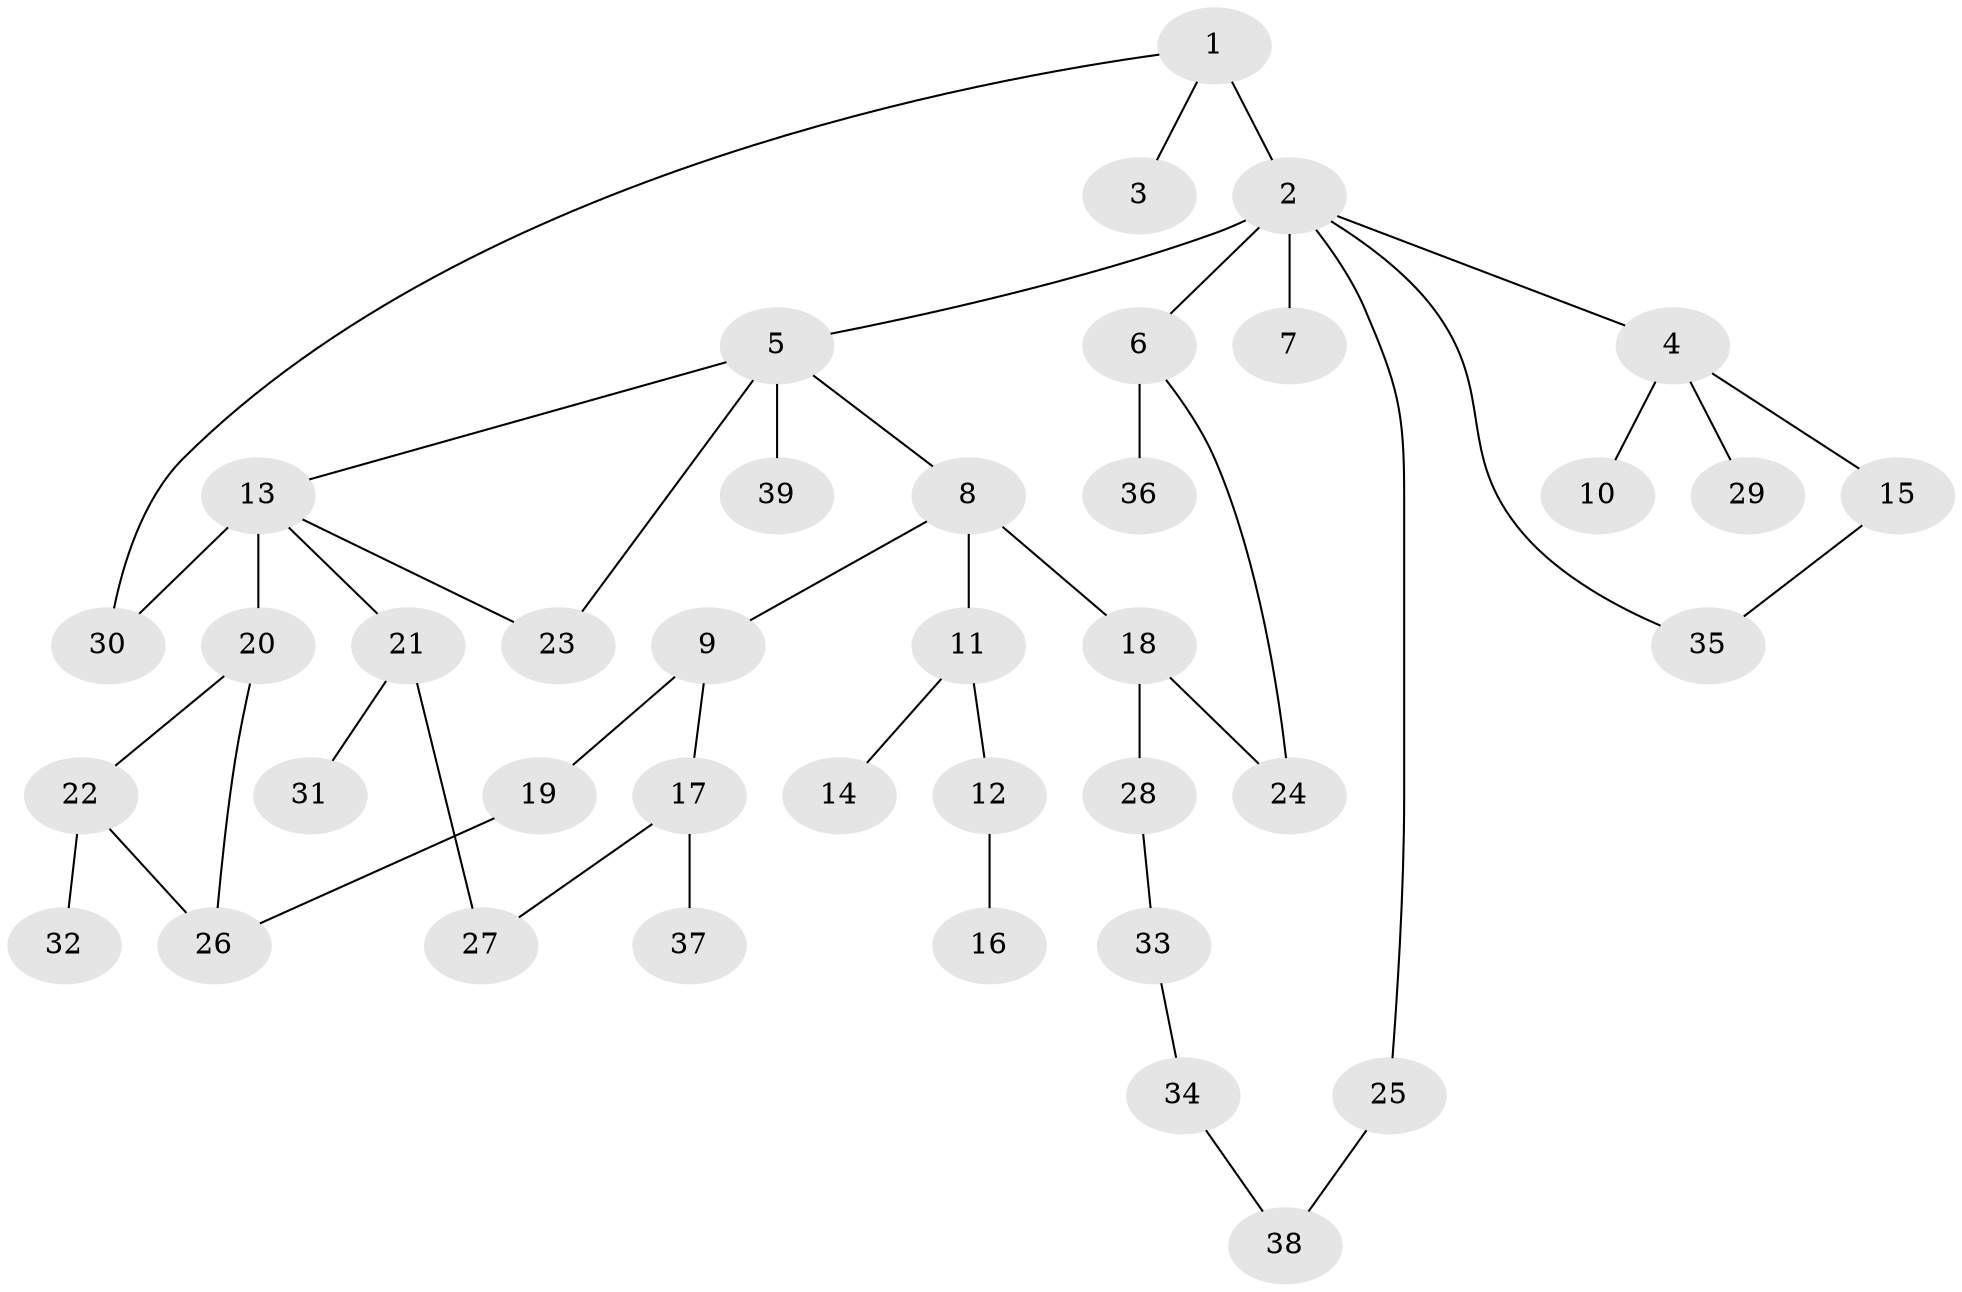 // original degree distribution, {4: 0.1038961038961039, 6: 0.025974025974025976, 2: 0.37662337662337664, 5: 0.03896103896103896, 1: 0.3246753246753247, 3: 0.12987012987012986}
// Generated by graph-tools (version 1.1) at 2025/48/03/04/25 22:48:55]
// undirected, 39 vertices, 46 edges
graph export_dot {
  node [color=gray90,style=filled];
  1;
  2;
  3;
  4;
  5;
  6;
  7;
  8;
  9;
  10;
  11;
  12;
  13;
  14;
  15;
  16;
  17;
  18;
  19;
  20;
  21;
  22;
  23;
  24;
  25;
  26;
  27;
  28;
  29;
  30;
  31;
  32;
  33;
  34;
  35;
  36;
  37;
  38;
  39;
  1 -- 2 [weight=2.0];
  1 -- 3 [weight=1.0];
  1 -- 30 [weight=1.0];
  2 -- 4 [weight=1.0];
  2 -- 5 [weight=1.0];
  2 -- 6 [weight=1.0];
  2 -- 7 [weight=1.0];
  2 -- 25 [weight=1.0];
  2 -- 35 [weight=1.0];
  4 -- 10 [weight=1.0];
  4 -- 15 [weight=1.0];
  4 -- 29 [weight=1.0];
  5 -- 8 [weight=1.0];
  5 -- 13 [weight=1.0];
  5 -- 23 [weight=1.0];
  5 -- 39 [weight=1.0];
  6 -- 24 [weight=1.0];
  6 -- 36 [weight=1.0];
  8 -- 9 [weight=1.0];
  8 -- 11 [weight=1.0];
  8 -- 18 [weight=2.0];
  9 -- 17 [weight=1.0];
  9 -- 19 [weight=1.0];
  11 -- 12 [weight=1.0];
  11 -- 14 [weight=1.0];
  12 -- 16 [weight=2.0];
  13 -- 20 [weight=3.0];
  13 -- 21 [weight=1.0];
  13 -- 23 [weight=1.0];
  13 -- 30 [weight=1.0];
  15 -- 35 [weight=1.0];
  17 -- 27 [weight=1.0];
  17 -- 37 [weight=1.0];
  18 -- 24 [weight=1.0];
  18 -- 28 [weight=1.0];
  19 -- 26 [weight=1.0];
  20 -- 22 [weight=1.0];
  20 -- 26 [weight=1.0];
  21 -- 27 [weight=1.0];
  21 -- 31 [weight=1.0];
  22 -- 26 [weight=1.0];
  22 -- 32 [weight=1.0];
  25 -- 38 [weight=1.0];
  28 -- 33 [weight=1.0];
  33 -- 34 [weight=1.0];
  34 -- 38 [weight=1.0];
}
